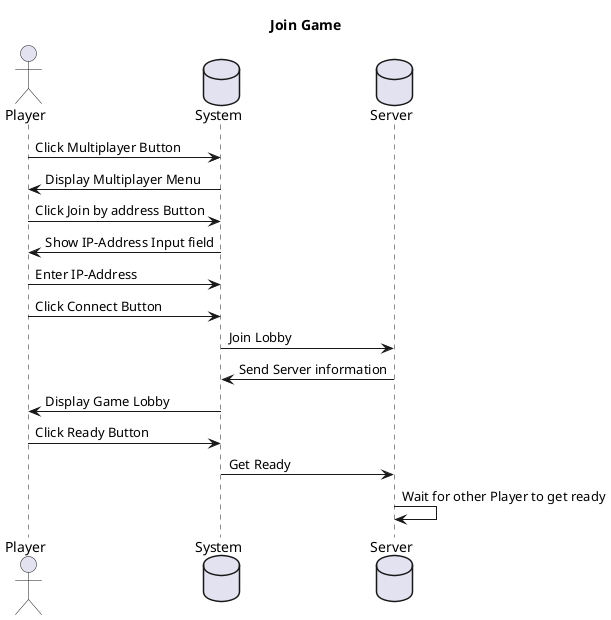 @startuml
title Join Game

actor Player as p
database System
database Server as s

p->System: Click Multiplayer Button
System->p: Display Multiplayer Menu
p->System: Click Join by address Button
System->p: Show IP-Address Input field
p->System: Enter IP-Address
p->System: Click Connect Button
System->s: Join Lobby
s->System: Send Server information
System->p: Display Game Lobby
p->System: Click Ready Button
System->s: Get Ready
s->s: Wait for other Player to get ready

@enduml
